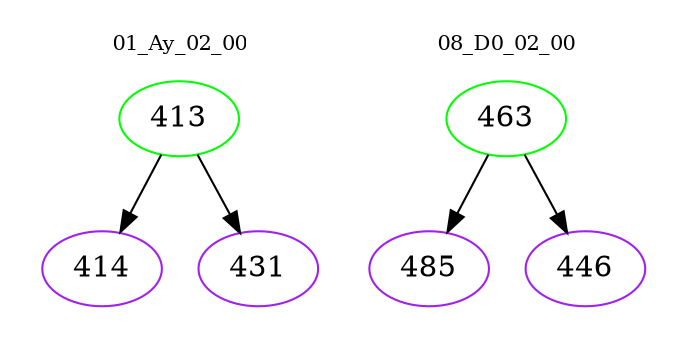 digraph{
subgraph cluster_0 {
color = white
label = "01_Ay_02_00";
fontsize=10;
T0_413 [label="413", color="green"]
T0_413 -> T0_414 [color="black"]
T0_414 [label="414", color="purple"]
T0_413 -> T0_431 [color="black"]
T0_431 [label="431", color="purple"]
}
subgraph cluster_1 {
color = white
label = "08_D0_02_00";
fontsize=10;
T1_463 [label="463", color="green"]
T1_463 -> T1_485 [color="black"]
T1_485 [label="485", color="purple"]
T1_463 -> T1_446 [color="black"]
T1_446 [label="446", color="purple"]
}
}
